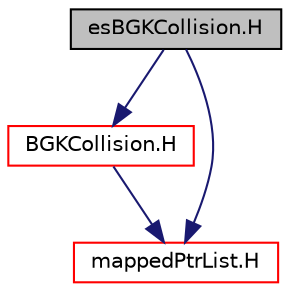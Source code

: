 digraph "esBGKCollision.H"
{
  bgcolor="transparent";
  edge [fontname="Helvetica",fontsize="10",labelfontname="Helvetica",labelfontsize="10"];
  node [fontname="Helvetica",fontsize="10",shape=record];
  Node0 [label="esBGKCollision.H",height=0.2,width=0.4,color="black", fillcolor="grey75", style="filled", fontcolor="black"];
  Node0 -> Node1 [color="midnightblue",fontsize="10",style="solid",fontname="Helvetica"];
  Node1 [label="BGKCollision.H",height=0.2,width=0.4,color="red",URL="$a00488.html"];
  Node1 -> Node23 [color="midnightblue",fontsize="10",style="solid",fontname="Helvetica"];
  Node23 [label="mappedPtrList.H",height=0.2,width=0.4,color="red",URL="$a00023.html"];
  Node0 -> Node23 [color="midnightblue",fontsize="10",style="solid",fontname="Helvetica"];
}
